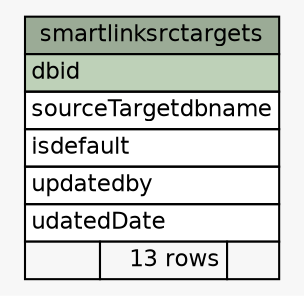 // dot 2.2.1 on Windows 10 10.0
// SchemaSpy rev 590
digraph "smartlinksrctargets" {
  graph [
    rankdir="RL"
    bgcolor="#f7f7f7"
    nodesep="0.18"
    ranksep="0.46"
    fontname="Helvetica"
    fontsize="11"
  ];
  node [
    fontname="Helvetica"
    fontsize="11"
    shape="plaintext"
  ];
  edge [
    arrowsize="0.8"
  ];
  "smartlinksrctargets" [
    label=<
    <TABLE BORDER="0" CELLBORDER="1" CELLSPACING="0" BGCOLOR="#ffffff">
      <TR><TD COLSPAN="3" BGCOLOR="#9bab96" ALIGN="CENTER">smartlinksrctargets</TD></TR>
      <TR><TD PORT="dbid" COLSPAN="3" BGCOLOR="#bed1b8" ALIGN="LEFT">dbid</TD></TR>
      <TR><TD PORT="sourceTargetdbname" COLSPAN="3" ALIGN="LEFT">sourceTargetdbname</TD></TR>
      <TR><TD PORT="isdefault" COLSPAN="3" ALIGN="LEFT">isdefault</TD></TR>
      <TR><TD PORT="updatedby" COLSPAN="3" ALIGN="LEFT">updatedby</TD></TR>
      <TR><TD PORT="udatedDate" COLSPAN="3" ALIGN="LEFT">udatedDate</TD></TR>
      <TR><TD ALIGN="LEFT" BGCOLOR="#f7f7f7">  </TD><TD ALIGN="RIGHT" BGCOLOR="#f7f7f7">13 rows</TD><TD ALIGN="RIGHT" BGCOLOR="#f7f7f7">  </TD></TR>
    </TABLE>>
    URL="tables/smartlinksrctargets.html"
    tooltip="smartlinksrctargets"
  ];
}
